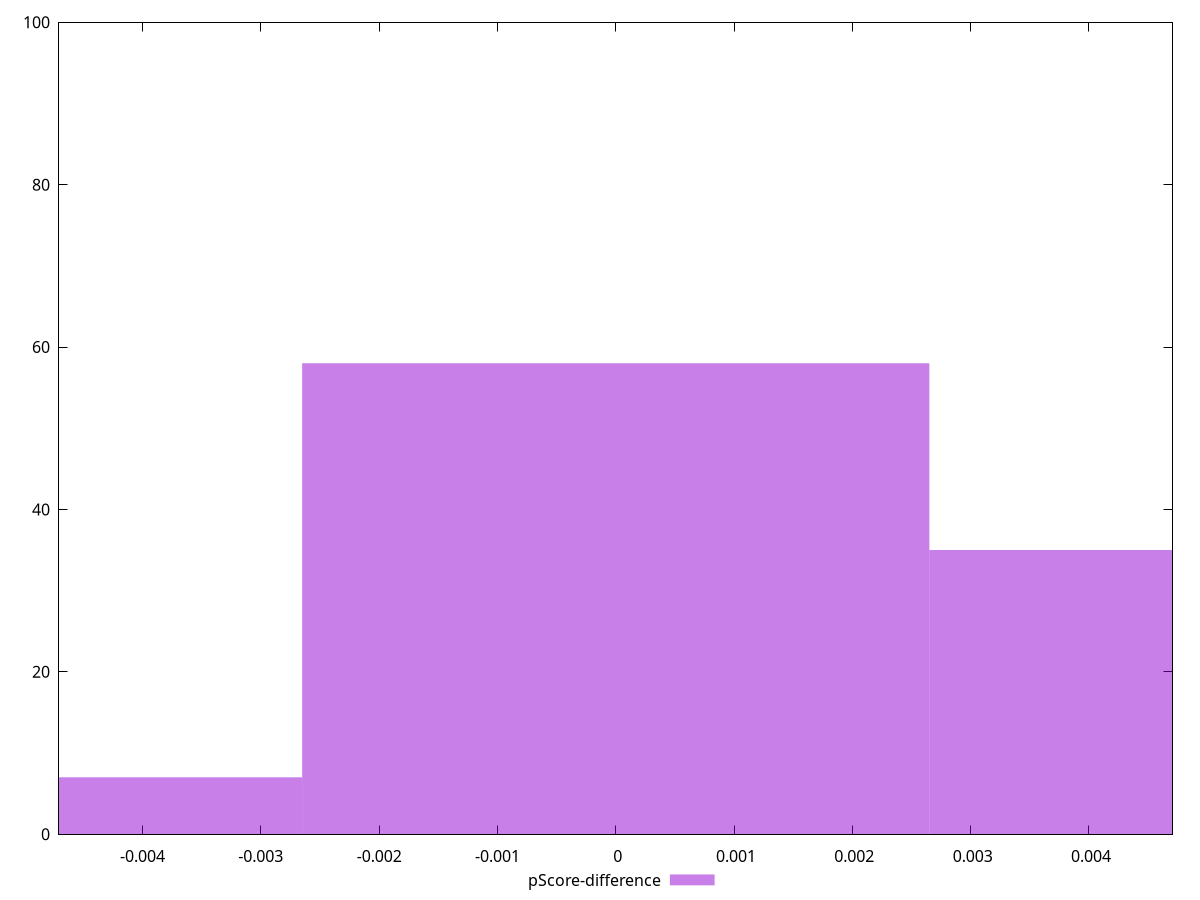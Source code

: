 reset

$pScoreDifference <<EOF
-0.005301430738798629 7
0.005301430738798629 35
0 58
EOF

set key outside below
set boxwidth 0.005301430738798629
set xrange [-0.004705882352941171:0.004705882352941171]
set yrange [0:100]
set trange [0:100]
set style fill transparent solid 0.5 noborder
set terminal svg size 640, 490 enhanced background rgb 'white'
set output "report_00025_2021-02-22T21:38:55.199Z/uses-http2/samples/pages+cached+noadtech/pScore-difference/histogram.svg"

plot $pScoreDifference title "pScore-difference" with boxes

reset
